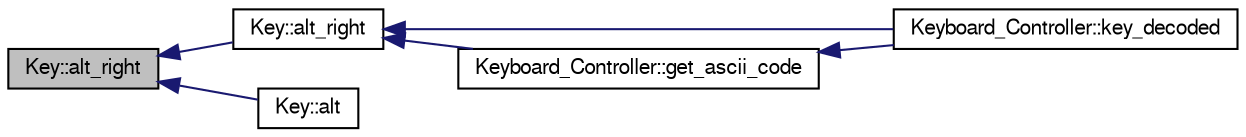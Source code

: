 digraph G
{
  bgcolor="transparent";
  edge [fontname="FreeSans",fontsize="10",labelfontname="FreeSans",labelfontsize="10"];
  node [fontname="FreeSans",fontsize="10",shape=record];
  rankdir="LR";
  Node1 [label="Key::alt_right",height=0.2,width=0.4,color="black", fillcolor="grey75", style="filled" fontcolor="black"];
  Node1 -> Node2 [dir="back",color="midnightblue",fontsize="10",style="solid",fontname="FreeSans"];
  Node2 [label="Key::alt_right",height=0.2,width=0.4,color="black",URL="$classKey.html#af4fa809960860523573abd695e3f8fbe"];
  Node2 -> Node3 [dir="back",color="midnightblue",fontsize="10",style="solid",fontname="FreeSans"];
  Node3 [label="Keyboard_Controller::key_decoded",height=0.2,width=0.4,color="black",URL="$classKeyboard__Controller.html#aa517065c0ed4059b477dfb481539b1b2",tooltip="interpret the reveived scancode and modifier bits"];
  Node2 -> Node4 [dir="back",color="midnightblue",fontsize="10",style="solid",fontname="FreeSans"];
  Node4 [label="Keyboard_Controller::get_ascii_code",height=0.2,width=0.4,color="black",URL="$classKeyboard__Controller.html#ac2b33ffe1e2794c81249861aa792513a",tooltip="convert the received scancode and modfier bits to an ascii char"];
  Node4 -> Node3 [dir="back",color="midnightblue",fontsize="10",style="solid",fontname="FreeSans"];
  Node1 -> Node5 [dir="back",color="midnightblue",fontsize="10",style="solid",fontname="FreeSans"];
  Node5 [label="Key::alt",height=0.2,width=0.4,color="black",URL="$classKey.html#ae422a2a2113c5ba1ed46ddaa7bf3ecd8"];
}
